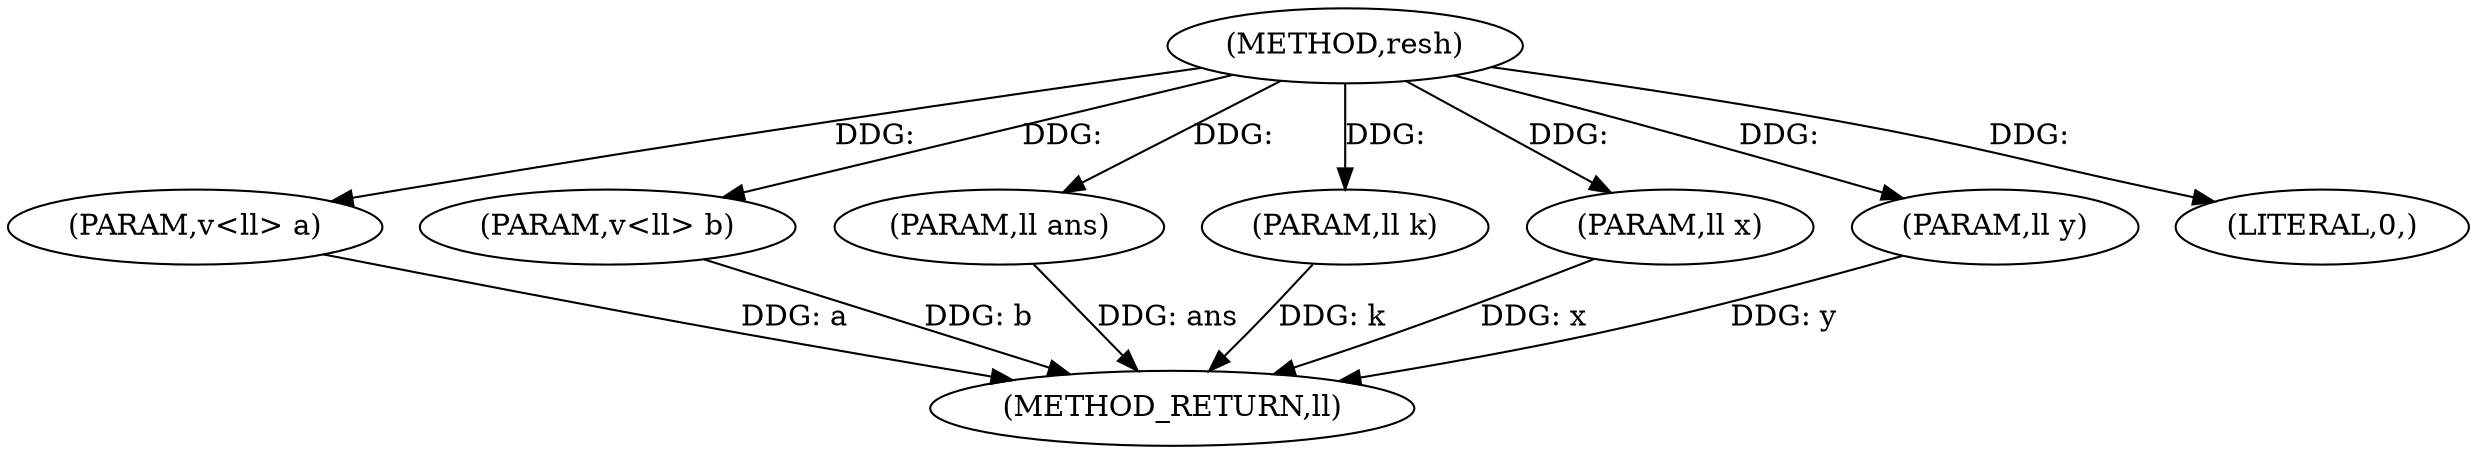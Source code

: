 digraph "resh" {  
"1000216" [label = "(METHOD,resh)" ]
"1000225" [label = "(METHOD_RETURN,ll)" ]
"1000217" [label = "(PARAM,v<ll> a)" ]
"1000218" [label = "(PARAM,v<ll> b)" ]
"1000219" [label = "(PARAM,ll ans)" ]
"1000220" [label = "(PARAM,ll k)" ]
"1000221" [label = "(PARAM,ll x)" ]
"1000222" [label = "(PARAM,ll y)" ]
"1000224" [label = "(LITERAL,0,)" ]
  "1000217" -> "1000225"  [ label = "DDG: a"] 
  "1000218" -> "1000225"  [ label = "DDG: b"] 
  "1000219" -> "1000225"  [ label = "DDG: ans"] 
  "1000220" -> "1000225"  [ label = "DDG: k"] 
  "1000221" -> "1000225"  [ label = "DDG: x"] 
  "1000222" -> "1000225"  [ label = "DDG: y"] 
  "1000216" -> "1000217"  [ label = "DDG: "] 
  "1000216" -> "1000218"  [ label = "DDG: "] 
  "1000216" -> "1000219"  [ label = "DDG: "] 
  "1000216" -> "1000220"  [ label = "DDG: "] 
  "1000216" -> "1000221"  [ label = "DDG: "] 
  "1000216" -> "1000222"  [ label = "DDG: "] 
  "1000216" -> "1000224"  [ label = "DDG: "] 
}
